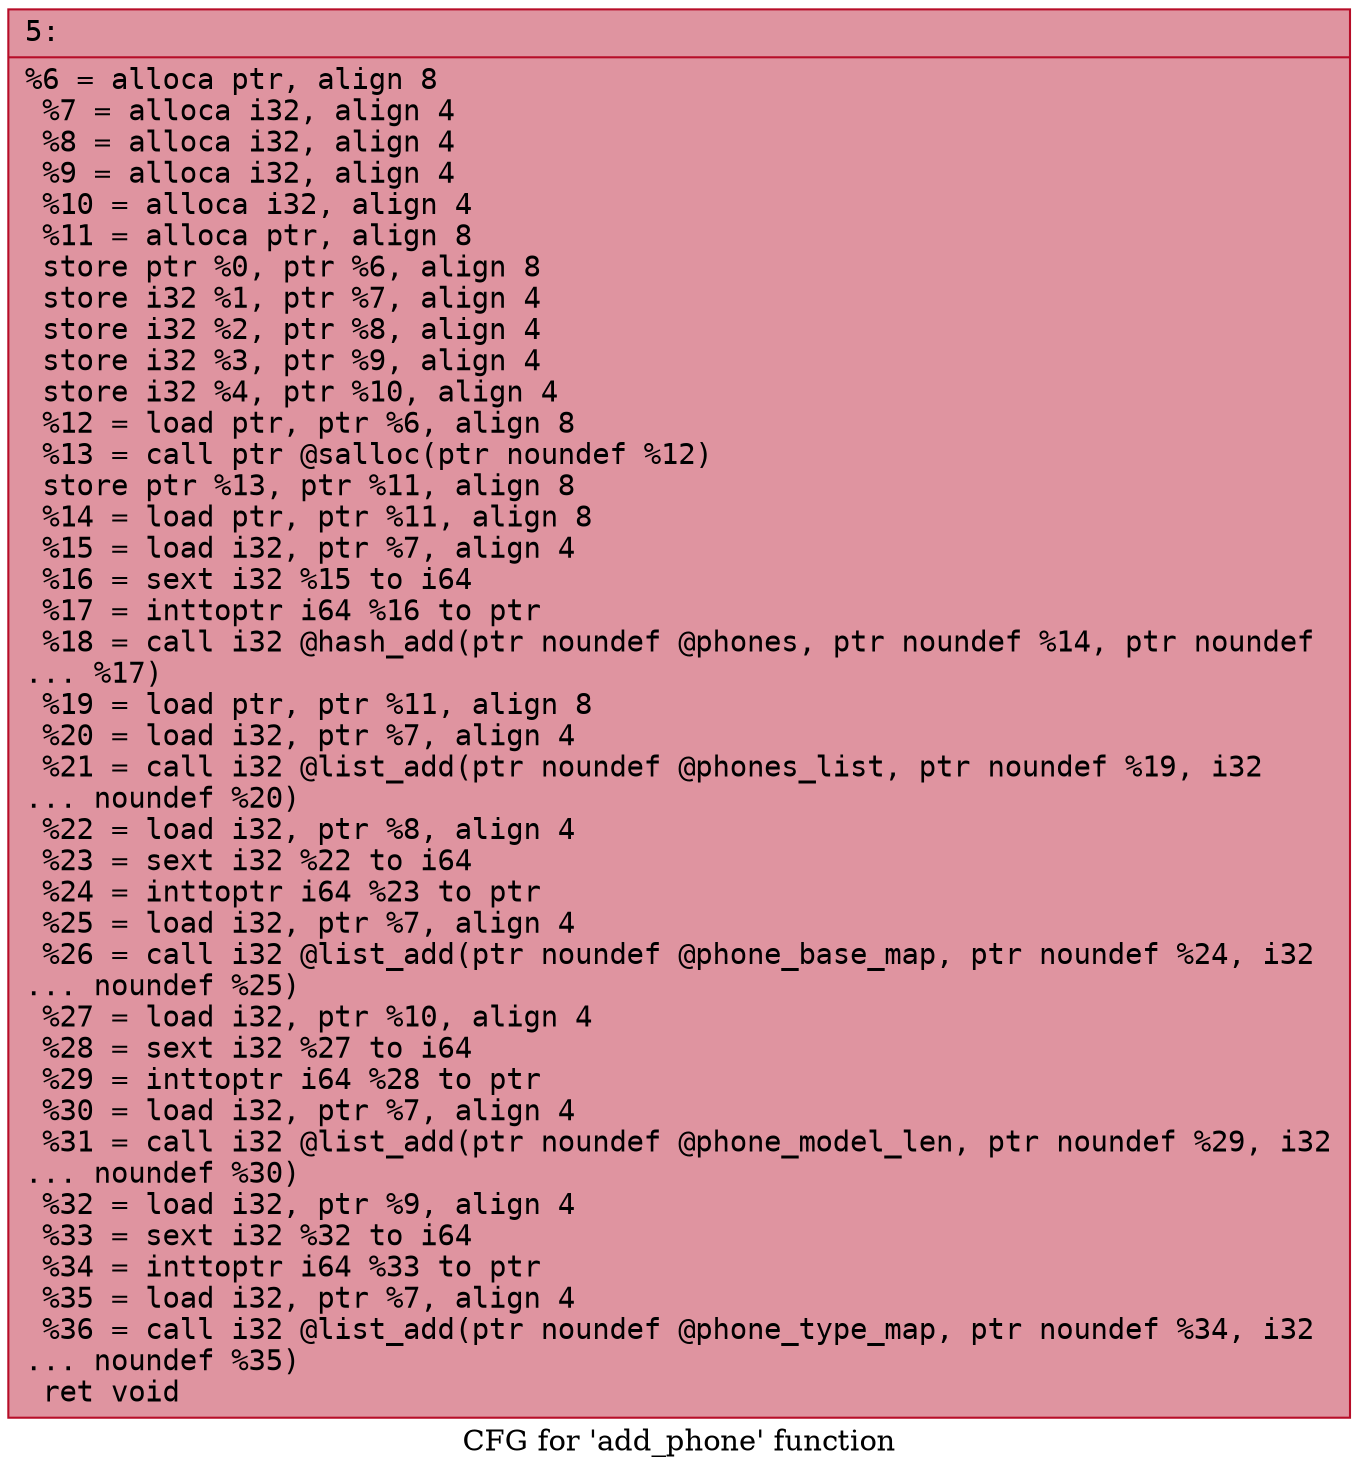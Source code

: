 digraph "CFG for 'add_phone' function" {
	label="CFG for 'add_phone' function";

	Node0x6000012f68f0 [shape=record,color="#b70d28ff", style=filled, fillcolor="#b70d2870" fontname="Courier",label="{5:\l|  %6 = alloca ptr, align 8\l  %7 = alloca i32, align 4\l  %8 = alloca i32, align 4\l  %9 = alloca i32, align 4\l  %10 = alloca i32, align 4\l  %11 = alloca ptr, align 8\l  store ptr %0, ptr %6, align 8\l  store i32 %1, ptr %7, align 4\l  store i32 %2, ptr %8, align 4\l  store i32 %3, ptr %9, align 4\l  store i32 %4, ptr %10, align 4\l  %12 = load ptr, ptr %6, align 8\l  %13 = call ptr @salloc(ptr noundef %12)\l  store ptr %13, ptr %11, align 8\l  %14 = load ptr, ptr %11, align 8\l  %15 = load i32, ptr %7, align 4\l  %16 = sext i32 %15 to i64\l  %17 = inttoptr i64 %16 to ptr\l  %18 = call i32 @hash_add(ptr noundef @phones, ptr noundef %14, ptr noundef\l... %17)\l  %19 = load ptr, ptr %11, align 8\l  %20 = load i32, ptr %7, align 4\l  %21 = call i32 @list_add(ptr noundef @phones_list, ptr noundef %19, i32\l... noundef %20)\l  %22 = load i32, ptr %8, align 4\l  %23 = sext i32 %22 to i64\l  %24 = inttoptr i64 %23 to ptr\l  %25 = load i32, ptr %7, align 4\l  %26 = call i32 @list_add(ptr noundef @phone_base_map, ptr noundef %24, i32\l... noundef %25)\l  %27 = load i32, ptr %10, align 4\l  %28 = sext i32 %27 to i64\l  %29 = inttoptr i64 %28 to ptr\l  %30 = load i32, ptr %7, align 4\l  %31 = call i32 @list_add(ptr noundef @phone_model_len, ptr noundef %29, i32\l... noundef %30)\l  %32 = load i32, ptr %9, align 4\l  %33 = sext i32 %32 to i64\l  %34 = inttoptr i64 %33 to ptr\l  %35 = load i32, ptr %7, align 4\l  %36 = call i32 @list_add(ptr noundef @phone_type_map, ptr noundef %34, i32\l... noundef %35)\l  ret void\l}"];
}
